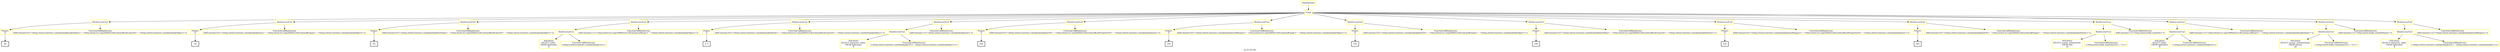 digraph  g{ graph[label = "22:23:52.291"]
node [shape=rectangle, color=black, fontcolor=black, style=bold] edge [color=black] 0 [label="HashDistinct", color = yellow] ; 
1 [label="Union", color = yellow] ; 
0 -> 1 ; 
2 [label="BindAccessEval", color = yellow] ; 
1 -> 2 ; 
3 [label="Project
[]", color = yellow] ; 
2 -> 3 ; 
4 [label="(0)"] ; 
3 -> 4 ; 
5 [label="FunctionCallBindAccess
AddConstant{0=(\"<https://www.starwars.com/databank/LightSaber>\", \"<http://www.w3.org/2000/01/rdf-schema#subClassOf>\", \"<https://www.starwars.com/databank/Object>\")}", color = yellow] ; 
2 -> 5 ; 
7 [label="BindAccessEval", color = yellow] ; 
1 -> 7 ; 
8 [label="Project
[]", color = yellow] ; 
7 -> 8 ; 
9 [label="(4)"] ; 
8 -> 9 ; 
10 [label="FunctionCallBindAccess
AddConstant{0=(\"<https://www.starwars.com/databank/uses>\", \"<http://www.w3.org/2000/01/rdf-schema#range>\", \"<https://www.starwars.com/databank/Object>\")}", color = yellow] ; 
7 -> 10 ; 
12 [label="BindAccessEval", color = yellow] ; 
1 -> 12 ; 
13 [label="Project
[]", color = yellow] ; 
12 -> 13 ; 
14 [label="(8)"] ; 
13 -> 14 ; 
15 [label="FunctionCallBindAccess
AddConstant{0=(\"<https://www.starwars.com/databank/StarShip>\", \"<http://www.w3.org/2000/01/rdf-schema#subClassOf>\", \"<https://www.starwars.com/databank/Object>\")}", color = yellow] ; 
12 -> 15 ; 
17 [label="BindAccessEval", color = yellow] ; 
1 -> 17 ; 
18 [label="BindAccessEval", color = yellow] ; 
17 -> 18 ; 
19 [label="SQLQuery
SELECT saber 
FROM lightsaber
8", color = yellow] ; 
18 -> 19 ; 
20 [label="FunctionCallBindAccess
(<https://www.starwars.com/databank/{0}>)", color = yellow] ; 
18 -> 20 ; 
21 [label="FunctionCallBindAccess
AddConstant{1=(\"<http://www.w3.org/1999/02/22-rdf-syntax-ns#type>\", \"<https://www.starwars.com/databank/Object>\")}", color = yellow] ; 
17 -> 21 ; 
23 [label="BindAccessEval", color = yellow] ; 
1 -> 23 ; 
24 [label="Project
[]", color = yellow] ; 
23 -> 24 ; 
25 [label="(17)"] ; 
24 -> 25 ; 
26 [label="FunctionCallBindAccess
AddConstant{0=(\"<https://www.starwars.com/databank/Vehicle>\", \"<http://www.w3.org/2000/01/rdf-schema#subClassOf>\", \"<https://www.starwars.com/databank/Object>\")}", color = yellow] ; 
23 -> 26 ; 
28 [label="BindAccessEval", color = yellow] ; 
1 -> 28 ; 
29 [label="BindAccessEval", color = yellow] ; 
28 -> 29 ; 
30 [label="SQLQuery
SELECT character, saber 
FROM lightsaber
8", color = yellow] ; 
29 -> 30 ; 
31 [label="FunctionCallBindAccess
(<https://www.starwars.com/databank/{0}>, <https://www.starwars.com/databank/{1}>)", color = yellow] ; 
29 -> 31 ; 
32 [label="FunctionCallBindAccess
AddConstant{1=(\"<https://www.starwars.com/databank/uses>\")}", color = yellow] ; 
28 -> 32 ; 
34 [label="BindAccessEval", color = yellow] ; 
1 -> 34 ; 
35 [label="Project
[]", color = yellow] ; 
34 -> 35 ; 
36 [label="(26)"] ; 
35 -> 36 ; 
37 [label="FunctionCallBindAccess
AddConstant{0=(\"<https://www.starwars.com/databank/pilotOf>\", \"<http://www.w3.org/2000/01/rdf-schema#subPropertyOf>\", \"<https://www.starwars.com/databank/uses>\")}", color = yellow] ; 
34 -> 37 ; 
39 [label="BindAccessEval", color = yellow] ; 
1 -> 39 ; 
40 [label="Project
[]", color = yellow] ; 
39 -> 40 ; 
41 [label="(30)"] ; 
40 -> 41 ; 
42 [label="FunctionCallBindAccess
AddConstant{0=(\"<https://www.starwars.com/databank/usesWeapon>\", \"<http://www.w3.org/2000/01/rdf-schema#range>\", \"<https://www.starwars.com/databank/Object>\")}", color = yellow] ; 
39 -> 42 ; 
44 [label="BindAccessEval", color = yellow] ; 
1 -> 44 ; 
45 [label="Project
[]", color = yellow] ; 
44 -> 45 ; 
46 [label="(34)"] ; 
45 -> 46 ; 
47 [label="FunctionCallBindAccess
AddConstant{0=(\"<https://www.starwars.com/databank/pilotOf>\", \"<http://www.w3.org/2000/01/rdf-schema#range>\", \"<https://www.starwars.com/databank/Object>\")}", color = yellow] ; 
44 -> 47 ; 
49 [label="BindAccessEval", color = yellow] ; 
1 -> 49 ; 
50 [label="Project
[]", color = yellow] ; 
49 -> 50 ; 
51 [label="(38)"] ; 
50 -> 51 ; 
52 [label="FunctionCallBindAccess
AddConstant{0=(\"<https://www.starwars.com/databank/StarShip>\", \"<http://www.w3.org/2000/01/rdf-schema#subClassOf>\", \"<https://www.starwars.com/databank/Vehicle>\")}", color = yellow] ; 
49 -> 52 ; 
54 [label="BindAccessEval", color = yellow] ; 
1 -> 54 ; 
55 [label="Project
[]", color = yellow] ; 
54 -> 55 ; 
56 [label="(42)"] ; 
55 -> 56 ; 
57 [label="FunctionCallBindAccess
AddConstant{0=(\"<https://www.starwars.com/databank/usesWeapon>\", \"<http://www.w3.org/2000/01/rdf-schema#subPropertyOf>\", \"<https://www.starwars.com/databank/uses>\")}", color = yellow] ; 
54 -> 57 ; 
59 [label="BindAccessEval", color = yellow] ; 
1 -> 59 ; 
60 [label="Project
[]", color = yellow] ; 
59 -> 60 ; 
61 [label="(46)"] ; 
60 -> 61 ; 
62 [label="FunctionCallBindAccess
AddConstant{0=(\"<https://www.starwars.com/databank/pilotOf>\", \"<http://www.w3.org/2000/01/rdf-schema#range>\", \"<https://www.starwars.com/databank/Vehicle>\")}", color = yellow] ; 
59 -> 62 ; 
64 [label="BindAccessEval", color = yellow] ; 
1 -> 64 ; 
65 [label="BindAccessEval", color = yellow] ; 
64 -> 65 ; 
66 [label="SQLQuery
SELECT tconst, primarytitle 
FROM title
10", color = yellow] ; 
65 -> 66 ; 
67 [label="FunctionCallBindAccess
(<http://www.imdb.com/title/{0}>, \"{1}\")", color = yellow] ; 
65 -> 67 ; 
68 [label="FunctionCallBindAccess
AddConstant{1=(\"<http://www.imdb.com/title>\")}", color = yellow] ; 
64 -> 68 ; 
70 [label="BindAccessEval", color = yellow] ; 
1 -> 70 ; 
71 [label="BindAccessEval", color = yellow] ; 
70 -> 71 ; 
72 [label="SQLQuery
SELECT saber 
FROM lightsaber
8", color = yellow] ; 
71 -> 72 ; 
73 [label="FunctionCallBindAccess
(<https://www.starwars.com/databank/{0}>)", color = yellow] ; 
71 -> 73 ; 
74 [label="FunctionCallBindAccess
AddConstant{1=(\"<http://www.w3.org/1999/02/22-rdf-syntax-ns#type>\", \"<https://www.starwars.com/databank/LightSaber>\")}", color = yellow] ; 
70 -> 74 ; 
76 [label="BindAccessEval", color = yellow] ; 
1 -> 76 ; 
77 [label="BindAccessEval", color = yellow] ; 
76 -> 77 ; 
78 [label="SQLQuery
SELECT nconst, primaryName 
FROM person
24", color = yellow] ; 
77 -> 78 ; 
79 [label="FunctionCallBindAccess
(<http://www.imdb.com/name/{0}>, \"{1}\")", color = yellow] ; 
77 -> 79 ; 
80 [label="FunctionCallBindAccess
AddConstant{1=(\"<http://www.imdb.com/fullName>\")}", color = yellow] ; 
76 -> 80 ; 
82 [label="BindAccessEval", color = yellow] ; 
1 -> 82 ; 
83 [label="BindAccessEval", color = yellow] ; 
82 -> 83 ; 
84 [label="SQLQuery
SELECT character, saber 
FROM lightsaber
8", color = yellow] ; 
83 -> 84 ; 
85 [label="FunctionCallBindAccess
(<https://www.starwars.com/databank/{0}>, <https://www.starwars.com/databank/{1}>)", color = yellow] ; 
83 -> 85 ; 
86 [label="FunctionCallBindAccess
AddConstant{1=(\"<https://www.starwars.com/databank/usesWeapon>\")}", color = yellow] ; 
82 -> 86 ; 
}

